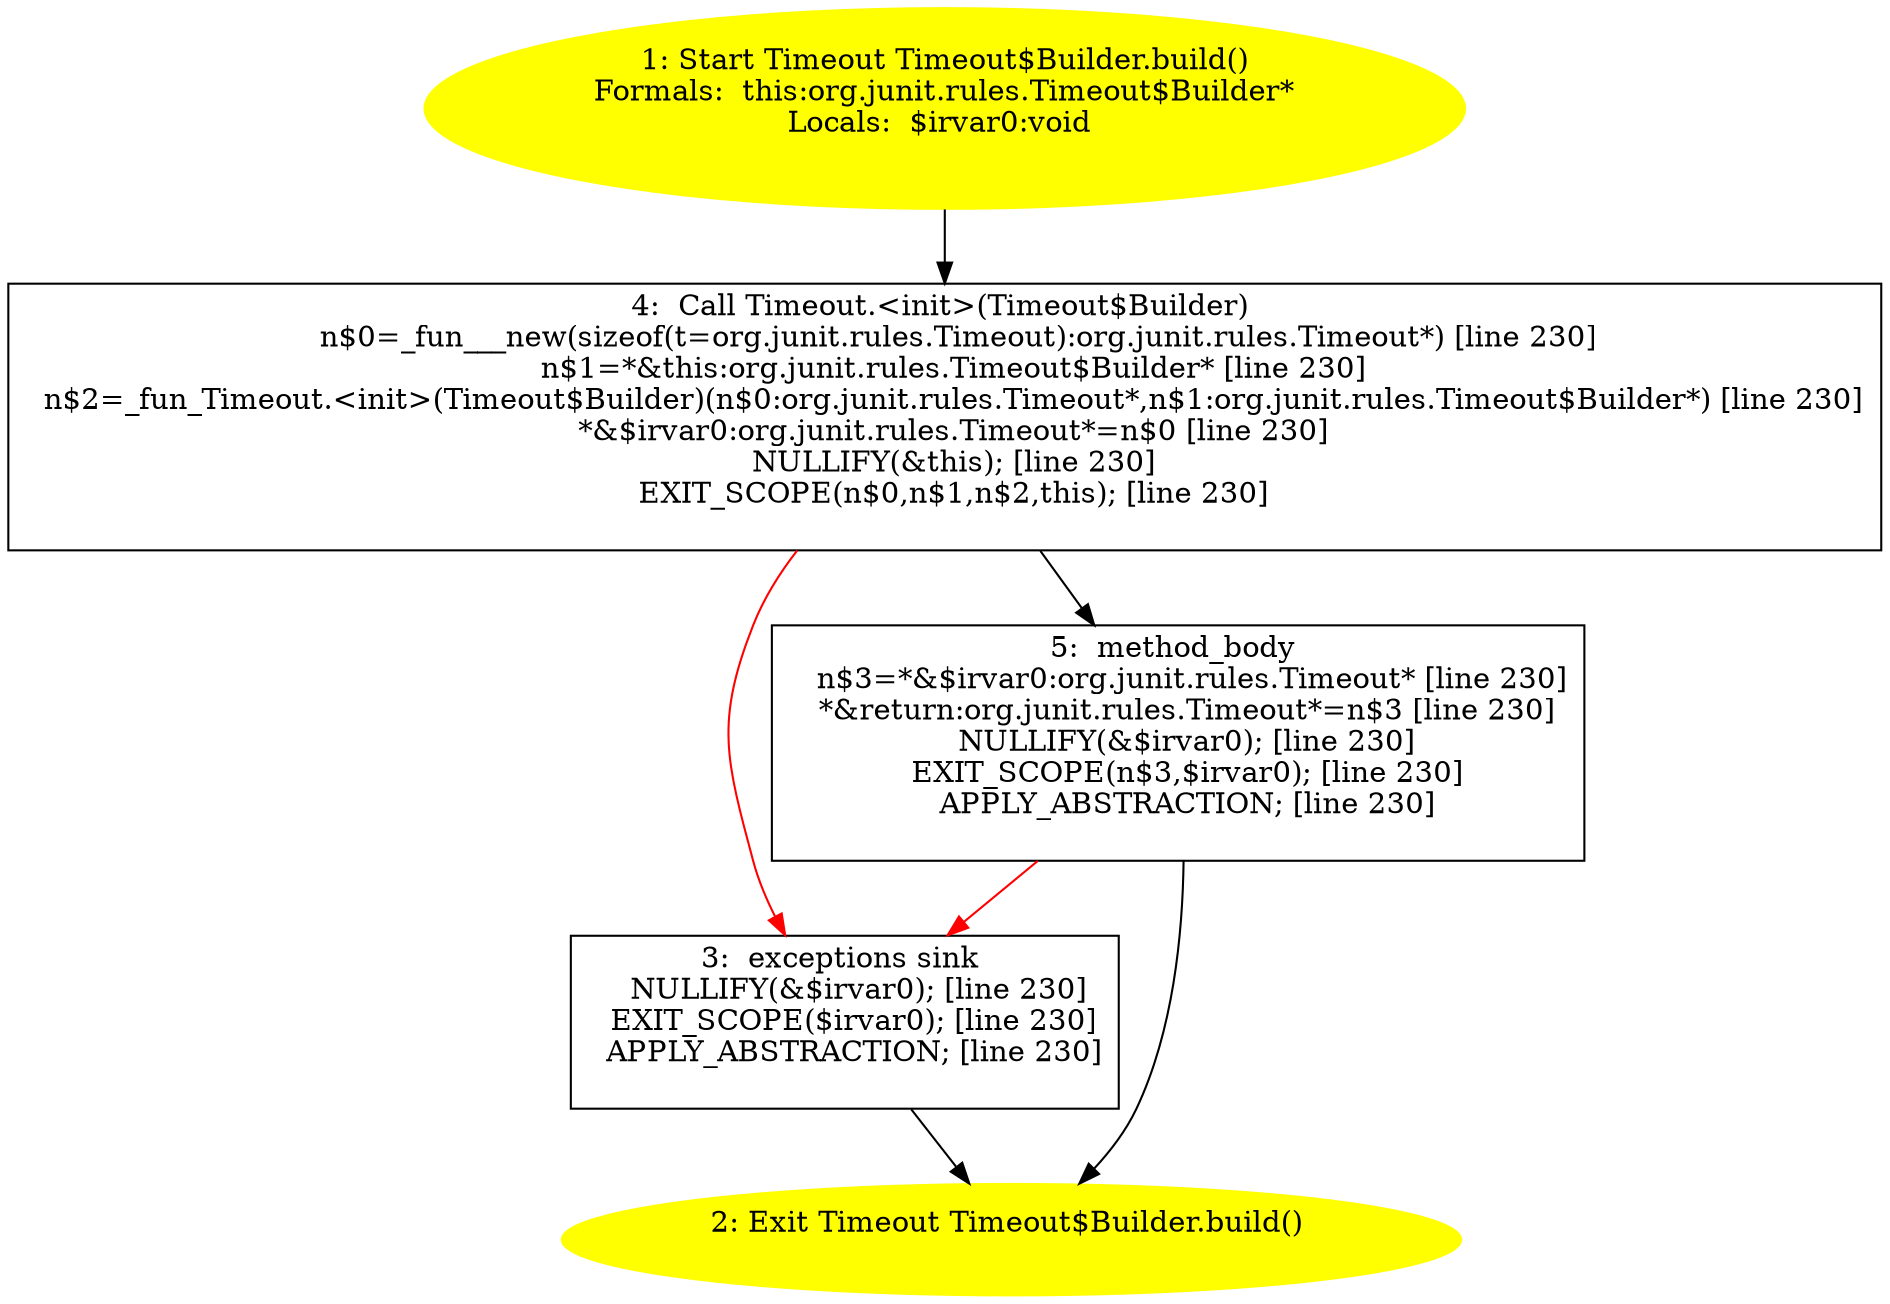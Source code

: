 /* @generated */
digraph cfg {
"org.junit.rules.Timeout$Builder.build():org.junit.rules.Timeout.0b7eabf2cfdd087f1e30459e6b1b609a_1" [label="1: Start Timeout Timeout$Builder.build()\nFormals:  this:org.junit.rules.Timeout$Builder*\nLocals:  $irvar0:void \n  " color=yellow style=filled]
	

	 "org.junit.rules.Timeout$Builder.build():org.junit.rules.Timeout.0b7eabf2cfdd087f1e30459e6b1b609a_1" -> "org.junit.rules.Timeout$Builder.build():org.junit.rules.Timeout.0b7eabf2cfdd087f1e30459e6b1b609a_4" ;
"org.junit.rules.Timeout$Builder.build():org.junit.rules.Timeout.0b7eabf2cfdd087f1e30459e6b1b609a_2" [label="2: Exit Timeout Timeout$Builder.build() \n  " color=yellow style=filled]
	

"org.junit.rules.Timeout$Builder.build():org.junit.rules.Timeout.0b7eabf2cfdd087f1e30459e6b1b609a_3" [label="3:  exceptions sink \n   NULLIFY(&$irvar0); [line 230]\n  EXIT_SCOPE($irvar0); [line 230]\n  APPLY_ABSTRACTION; [line 230]\n " shape="box"]
	

	 "org.junit.rules.Timeout$Builder.build():org.junit.rules.Timeout.0b7eabf2cfdd087f1e30459e6b1b609a_3" -> "org.junit.rules.Timeout$Builder.build():org.junit.rules.Timeout.0b7eabf2cfdd087f1e30459e6b1b609a_2" ;
"org.junit.rules.Timeout$Builder.build():org.junit.rules.Timeout.0b7eabf2cfdd087f1e30459e6b1b609a_4" [label="4:  Call Timeout.<init>(Timeout$Builder) \n   n$0=_fun___new(sizeof(t=org.junit.rules.Timeout):org.junit.rules.Timeout*) [line 230]\n  n$1=*&this:org.junit.rules.Timeout$Builder* [line 230]\n  n$2=_fun_Timeout.<init>(Timeout$Builder)(n$0:org.junit.rules.Timeout*,n$1:org.junit.rules.Timeout$Builder*) [line 230]\n  *&$irvar0:org.junit.rules.Timeout*=n$0 [line 230]\n  NULLIFY(&this); [line 230]\n  EXIT_SCOPE(n$0,n$1,n$2,this); [line 230]\n " shape="box"]
	

	 "org.junit.rules.Timeout$Builder.build():org.junit.rules.Timeout.0b7eabf2cfdd087f1e30459e6b1b609a_4" -> "org.junit.rules.Timeout$Builder.build():org.junit.rules.Timeout.0b7eabf2cfdd087f1e30459e6b1b609a_5" ;
	 "org.junit.rules.Timeout$Builder.build():org.junit.rules.Timeout.0b7eabf2cfdd087f1e30459e6b1b609a_4" -> "org.junit.rules.Timeout$Builder.build():org.junit.rules.Timeout.0b7eabf2cfdd087f1e30459e6b1b609a_3" [color="red" ];
"org.junit.rules.Timeout$Builder.build():org.junit.rules.Timeout.0b7eabf2cfdd087f1e30459e6b1b609a_5" [label="5:  method_body \n   n$3=*&$irvar0:org.junit.rules.Timeout* [line 230]\n  *&return:org.junit.rules.Timeout*=n$3 [line 230]\n  NULLIFY(&$irvar0); [line 230]\n  EXIT_SCOPE(n$3,$irvar0); [line 230]\n  APPLY_ABSTRACTION; [line 230]\n " shape="box"]
	

	 "org.junit.rules.Timeout$Builder.build():org.junit.rules.Timeout.0b7eabf2cfdd087f1e30459e6b1b609a_5" -> "org.junit.rules.Timeout$Builder.build():org.junit.rules.Timeout.0b7eabf2cfdd087f1e30459e6b1b609a_2" ;
	 "org.junit.rules.Timeout$Builder.build():org.junit.rules.Timeout.0b7eabf2cfdd087f1e30459e6b1b609a_5" -> "org.junit.rules.Timeout$Builder.build():org.junit.rules.Timeout.0b7eabf2cfdd087f1e30459e6b1b609a_3" [color="red" ];
}
